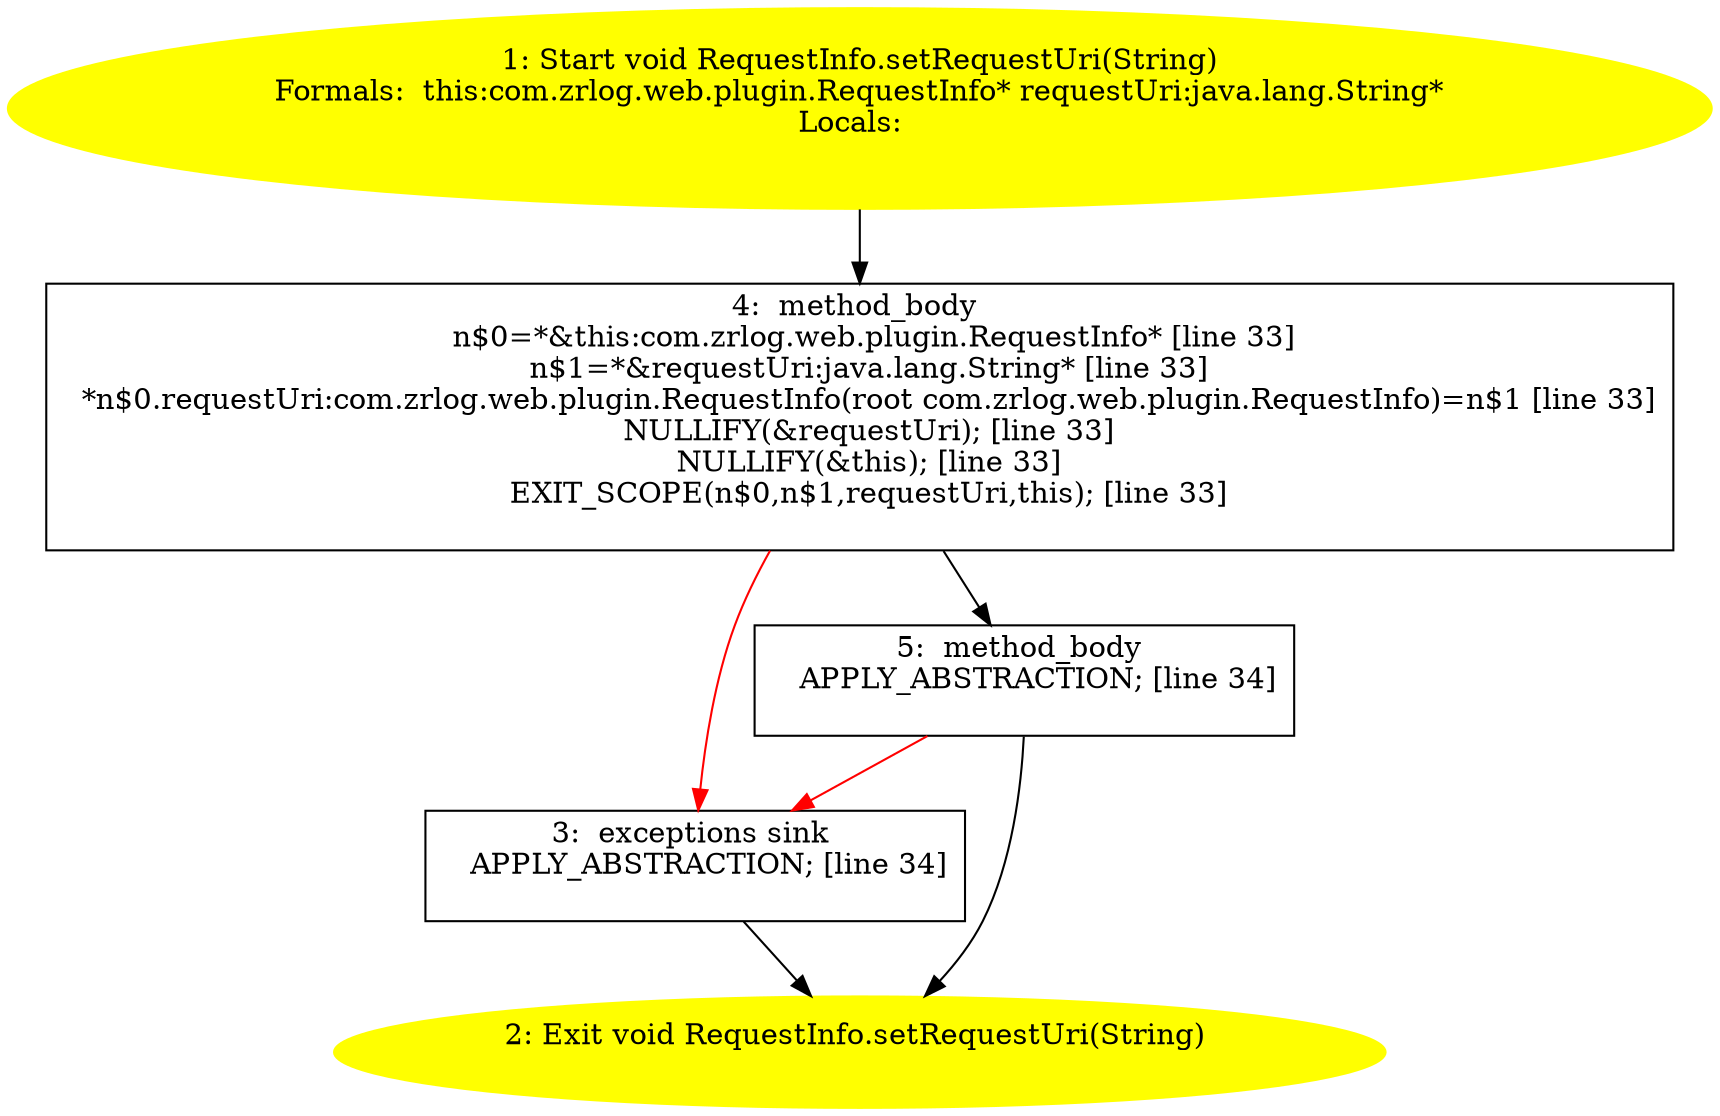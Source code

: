 /* @generated */
digraph cfg {
"com.zrlog.web.plugin.RequestInfo.setRequestUri(java.lang.String):void.2ba1de1b081f88d666548a26540e889a_1" [label="1: Start void RequestInfo.setRequestUri(String)\nFormals:  this:com.zrlog.web.plugin.RequestInfo* requestUri:java.lang.String*\nLocals:  \n  " color=yellow style=filled]
	

	 "com.zrlog.web.plugin.RequestInfo.setRequestUri(java.lang.String):void.2ba1de1b081f88d666548a26540e889a_1" -> "com.zrlog.web.plugin.RequestInfo.setRequestUri(java.lang.String):void.2ba1de1b081f88d666548a26540e889a_4" ;
"com.zrlog.web.plugin.RequestInfo.setRequestUri(java.lang.String):void.2ba1de1b081f88d666548a26540e889a_2" [label="2: Exit void RequestInfo.setRequestUri(String) \n  " color=yellow style=filled]
	

"com.zrlog.web.plugin.RequestInfo.setRequestUri(java.lang.String):void.2ba1de1b081f88d666548a26540e889a_3" [label="3:  exceptions sink \n   APPLY_ABSTRACTION; [line 34]\n " shape="box"]
	

	 "com.zrlog.web.plugin.RequestInfo.setRequestUri(java.lang.String):void.2ba1de1b081f88d666548a26540e889a_3" -> "com.zrlog.web.plugin.RequestInfo.setRequestUri(java.lang.String):void.2ba1de1b081f88d666548a26540e889a_2" ;
"com.zrlog.web.plugin.RequestInfo.setRequestUri(java.lang.String):void.2ba1de1b081f88d666548a26540e889a_4" [label="4:  method_body \n   n$0=*&this:com.zrlog.web.plugin.RequestInfo* [line 33]\n  n$1=*&requestUri:java.lang.String* [line 33]\n  *n$0.requestUri:com.zrlog.web.plugin.RequestInfo(root com.zrlog.web.plugin.RequestInfo)=n$1 [line 33]\n  NULLIFY(&requestUri); [line 33]\n  NULLIFY(&this); [line 33]\n  EXIT_SCOPE(n$0,n$1,requestUri,this); [line 33]\n " shape="box"]
	

	 "com.zrlog.web.plugin.RequestInfo.setRequestUri(java.lang.String):void.2ba1de1b081f88d666548a26540e889a_4" -> "com.zrlog.web.plugin.RequestInfo.setRequestUri(java.lang.String):void.2ba1de1b081f88d666548a26540e889a_5" ;
	 "com.zrlog.web.plugin.RequestInfo.setRequestUri(java.lang.String):void.2ba1de1b081f88d666548a26540e889a_4" -> "com.zrlog.web.plugin.RequestInfo.setRequestUri(java.lang.String):void.2ba1de1b081f88d666548a26540e889a_3" [color="red" ];
"com.zrlog.web.plugin.RequestInfo.setRequestUri(java.lang.String):void.2ba1de1b081f88d666548a26540e889a_5" [label="5:  method_body \n   APPLY_ABSTRACTION; [line 34]\n " shape="box"]
	

	 "com.zrlog.web.plugin.RequestInfo.setRequestUri(java.lang.String):void.2ba1de1b081f88d666548a26540e889a_5" -> "com.zrlog.web.plugin.RequestInfo.setRequestUri(java.lang.String):void.2ba1de1b081f88d666548a26540e889a_2" ;
	 "com.zrlog.web.plugin.RequestInfo.setRequestUri(java.lang.String):void.2ba1de1b081f88d666548a26540e889a_5" -> "com.zrlog.web.plugin.RequestInfo.setRequestUri(java.lang.String):void.2ba1de1b081f88d666548a26540e889a_3" [color="red" ];
}

